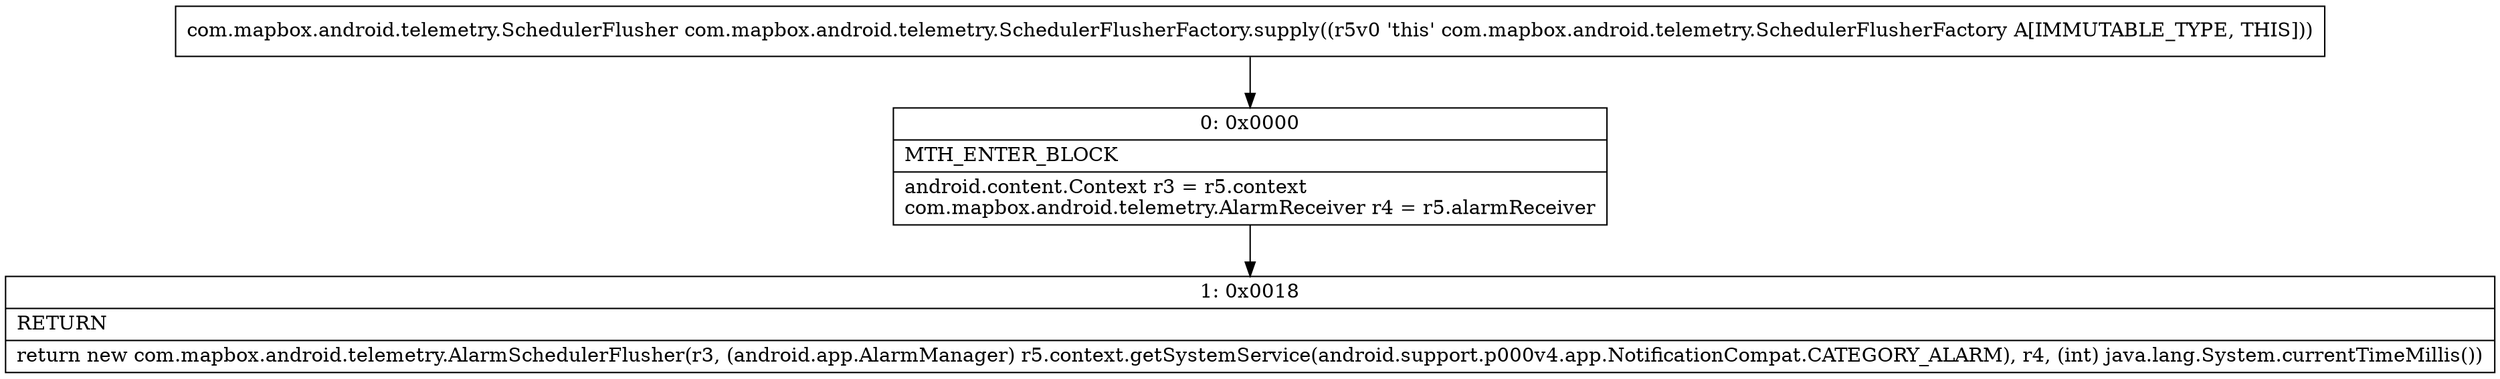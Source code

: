 digraph "CFG forcom.mapbox.android.telemetry.SchedulerFlusherFactory.supply()Lcom\/mapbox\/android\/telemetry\/SchedulerFlusher;" {
Node_0 [shape=record,label="{0\:\ 0x0000|MTH_ENTER_BLOCK\l|android.content.Context r3 = r5.context\lcom.mapbox.android.telemetry.AlarmReceiver r4 = r5.alarmReceiver\l}"];
Node_1 [shape=record,label="{1\:\ 0x0018|RETURN\l|return new com.mapbox.android.telemetry.AlarmSchedulerFlusher(r3, (android.app.AlarmManager) r5.context.getSystemService(android.support.p000v4.app.NotificationCompat.CATEGORY_ALARM), r4, (int) java.lang.System.currentTimeMillis())\l}"];
MethodNode[shape=record,label="{com.mapbox.android.telemetry.SchedulerFlusher com.mapbox.android.telemetry.SchedulerFlusherFactory.supply((r5v0 'this' com.mapbox.android.telemetry.SchedulerFlusherFactory A[IMMUTABLE_TYPE, THIS])) }"];
MethodNode -> Node_0;
Node_0 -> Node_1;
}

